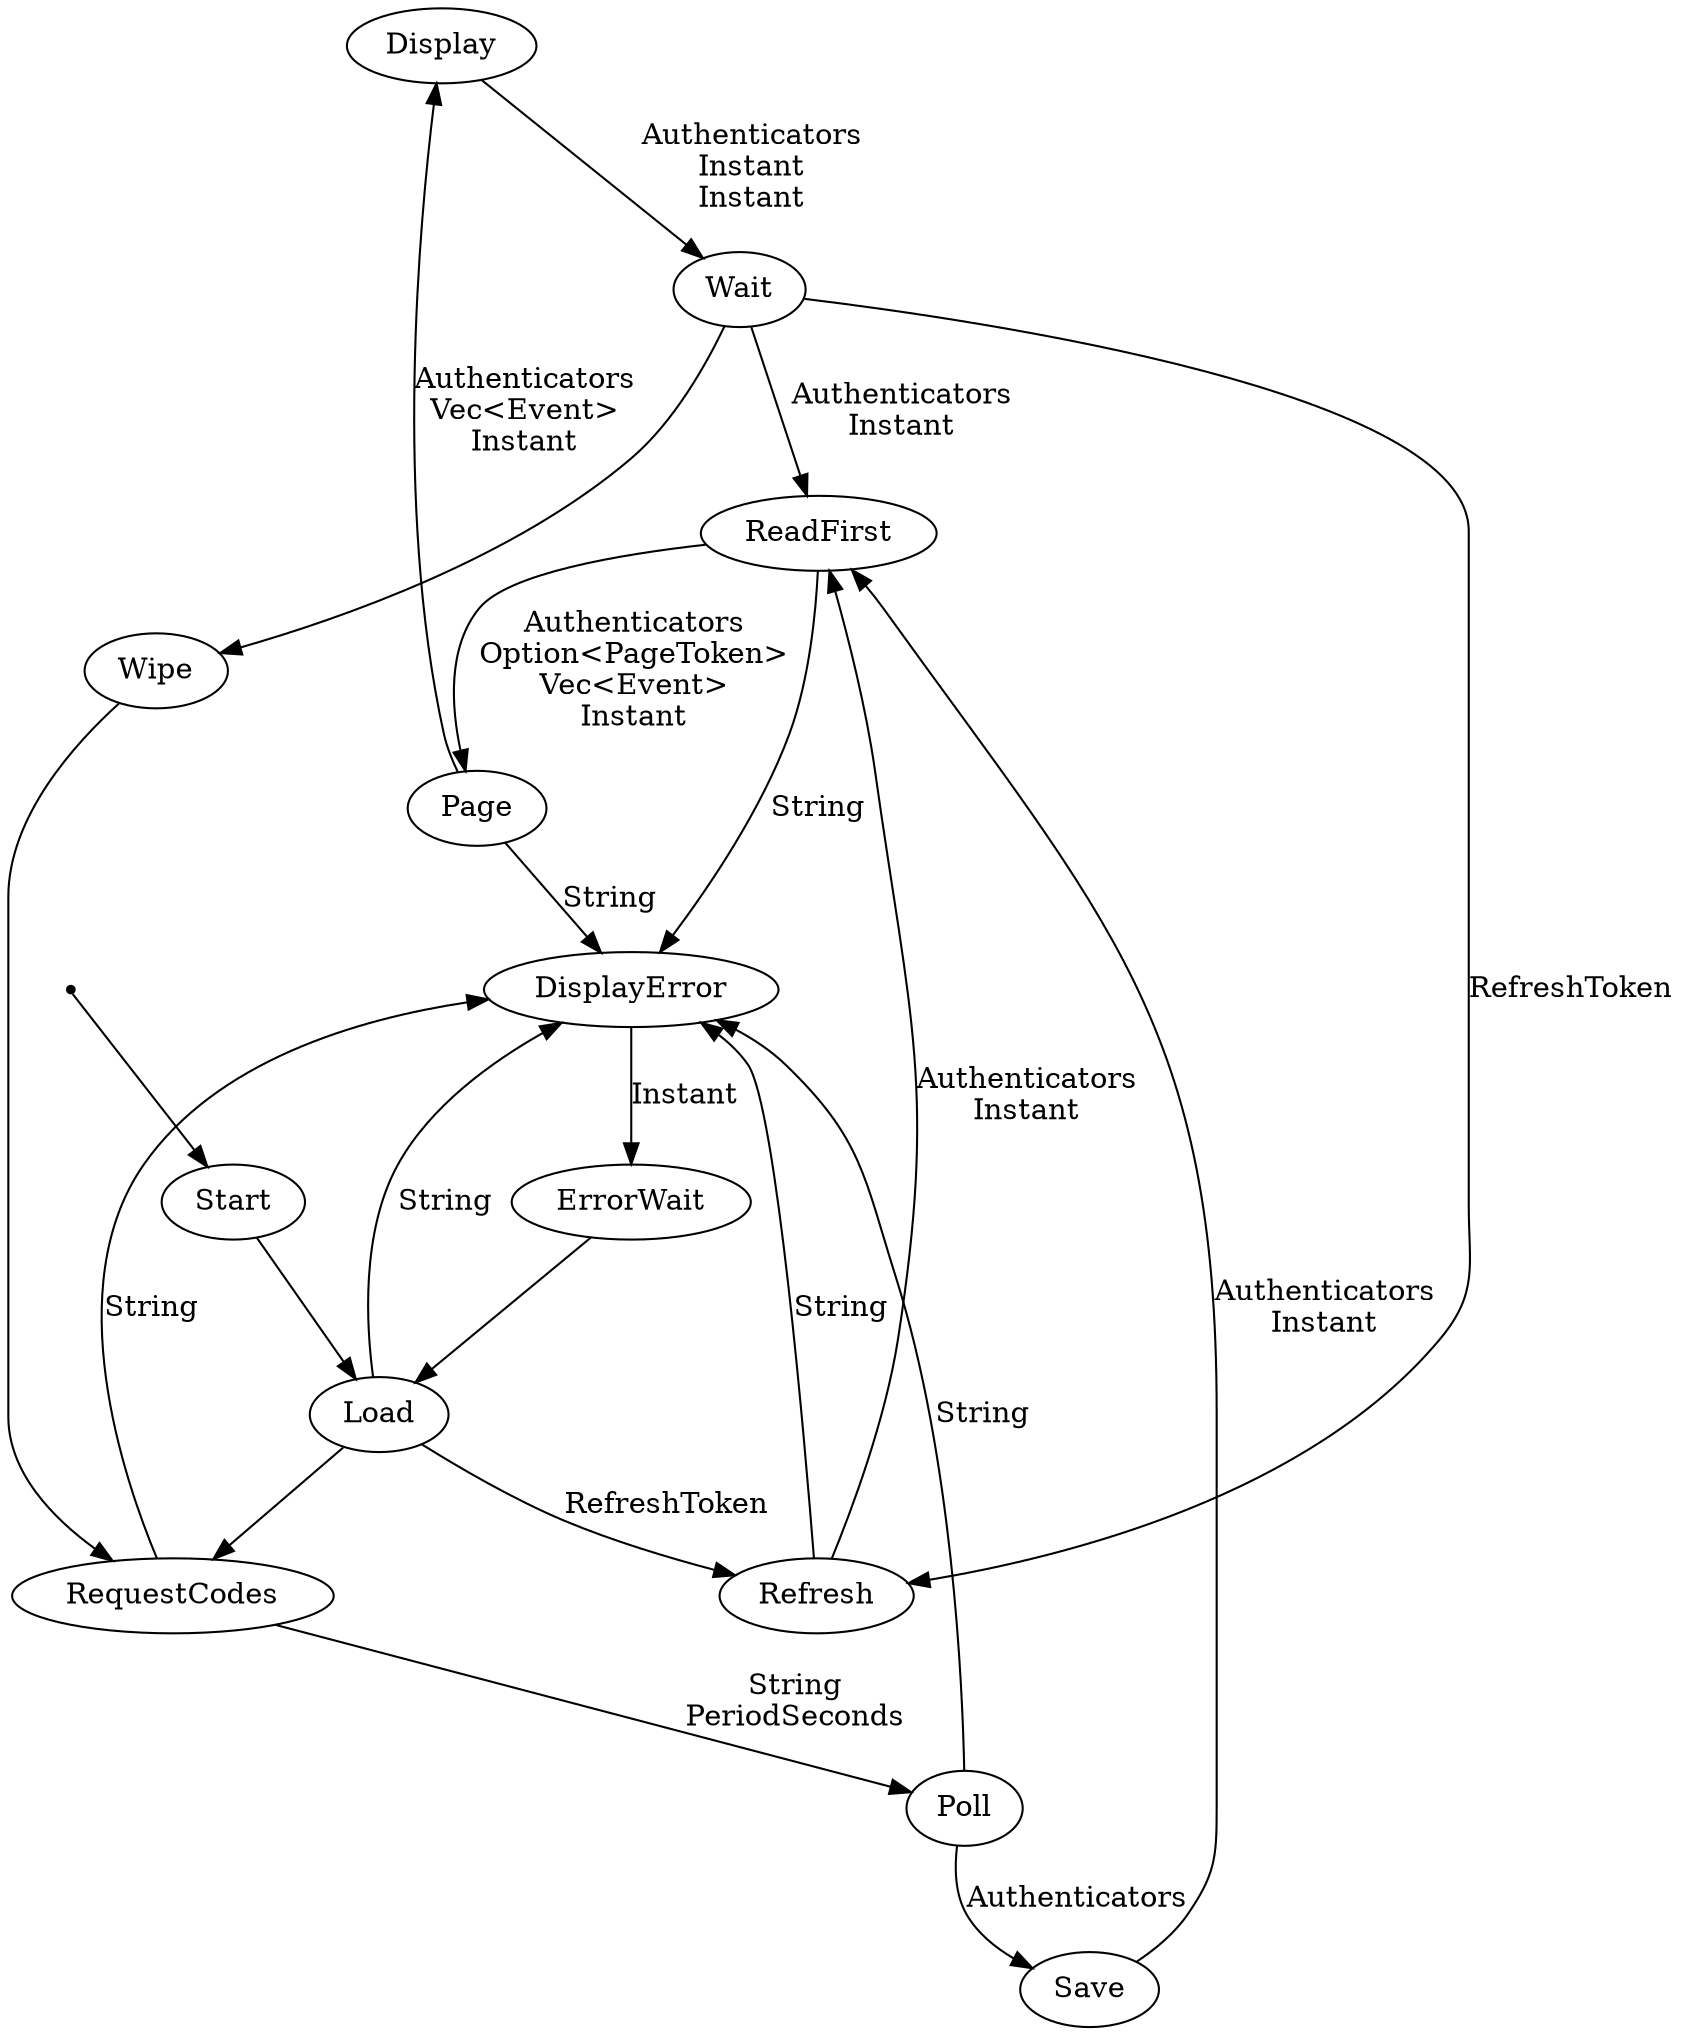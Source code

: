 digraph cal_stm {
    Display[label="Display"][shape="ellipse"];
    DisplayError[label="DisplayError"][shape="ellipse"];
    ErrorWait[label="ErrorWait"][shape="ellipse"];
    Load[label="Load"][shape="ellipse"];
    Page[label="Page"][shape="ellipse"];
    Poll[label="Poll"][shape="ellipse"];
    ReadFirst[label="ReadFirst"][shape="ellipse"];
    Refresh[label="Refresh"][shape="ellipse"];
    RequestCodes[label="RequestCodes"][shape="ellipse"];
    Save[label="Save"][shape="ellipse"];
    Start[label="Start"][shape="ellipse"];
    Wait[label="Wait"][shape="ellipse"];
    Wipe[label="Wipe"][shape="ellipse"];
    _start[label="_start"][shape="point"];
    _start -> Start[label=""];
    DisplayError -> ErrorWait[label="Instant\n"];
    Start -> Load[label=""];
    ErrorWait -> Load[label=""];
    Load -> RequestCodes[label=""];
    Wipe -> RequestCodes[label=""];
    Load -> Refresh[label="RefreshToken\n"];
    Wait -> Refresh[label="RefreshToken\n"];
    Refresh -> ReadFirst[label="Authenticators\nInstant\n"];
    Save -> ReadFirst[label="Authenticators\nInstant\n"];
    Wait -> ReadFirst[label="Authenticators\nInstant\n"];
    RequestCodes -> Poll[label="String\nPeriodSeconds\n"];
    Load -> DisplayError[label="String\n"];
    Page -> DisplayError[label="String\n"];
    Poll -> DisplayError[label="String\n"];
    ReadFirst -> DisplayError[label="String\n"];
    Refresh -> DisplayError[label="String\n"];
    RequestCodes -> DisplayError[label="String\n"];
    Poll -> Save[label="Authenticators\n"];
    ReadFirst -> Page[label="Authenticators\nOption<PageToken>\nVec<Event>\nInstant\n"];
    Page -> Display[label="Authenticators\nVec<Event>\nInstant\n"];
    Display -> Wait[label="Authenticators\nInstant\nInstant\n"];
    Wait -> Wipe[label=""];
}
